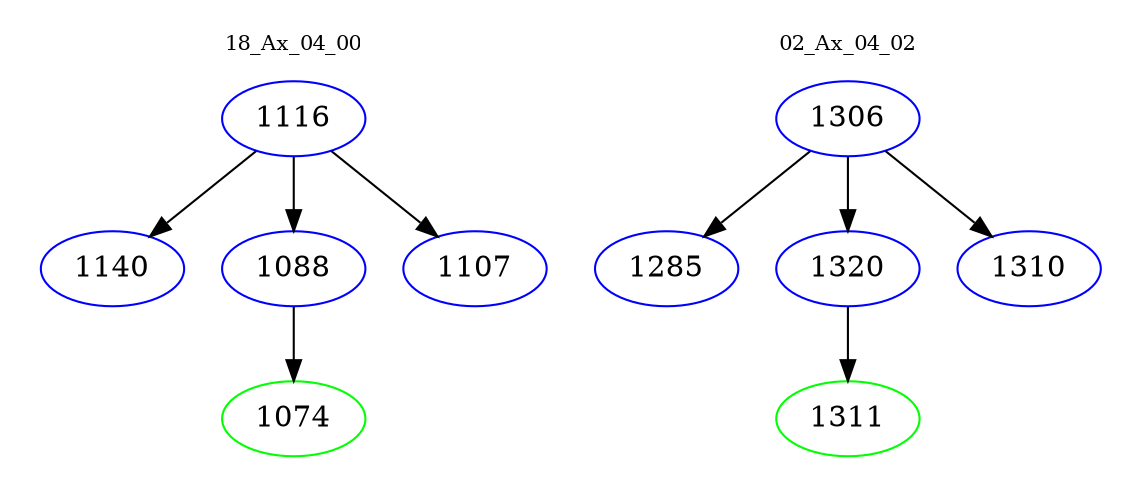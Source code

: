 digraph{
subgraph cluster_0 {
color = white
label = "18_Ax_04_00";
fontsize=10;
T0_1116 [label="1116", color="blue"]
T0_1116 -> T0_1140 [color="black"]
T0_1140 [label="1140", color="blue"]
T0_1116 -> T0_1088 [color="black"]
T0_1088 [label="1088", color="blue"]
T0_1088 -> T0_1074 [color="black"]
T0_1074 [label="1074", color="green"]
T0_1116 -> T0_1107 [color="black"]
T0_1107 [label="1107", color="blue"]
}
subgraph cluster_1 {
color = white
label = "02_Ax_04_02";
fontsize=10;
T1_1306 [label="1306", color="blue"]
T1_1306 -> T1_1285 [color="black"]
T1_1285 [label="1285", color="blue"]
T1_1306 -> T1_1320 [color="black"]
T1_1320 [label="1320", color="blue"]
T1_1320 -> T1_1311 [color="black"]
T1_1311 [label="1311", color="green"]
T1_1306 -> T1_1310 [color="black"]
T1_1310 [label="1310", color="blue"]
}
}
